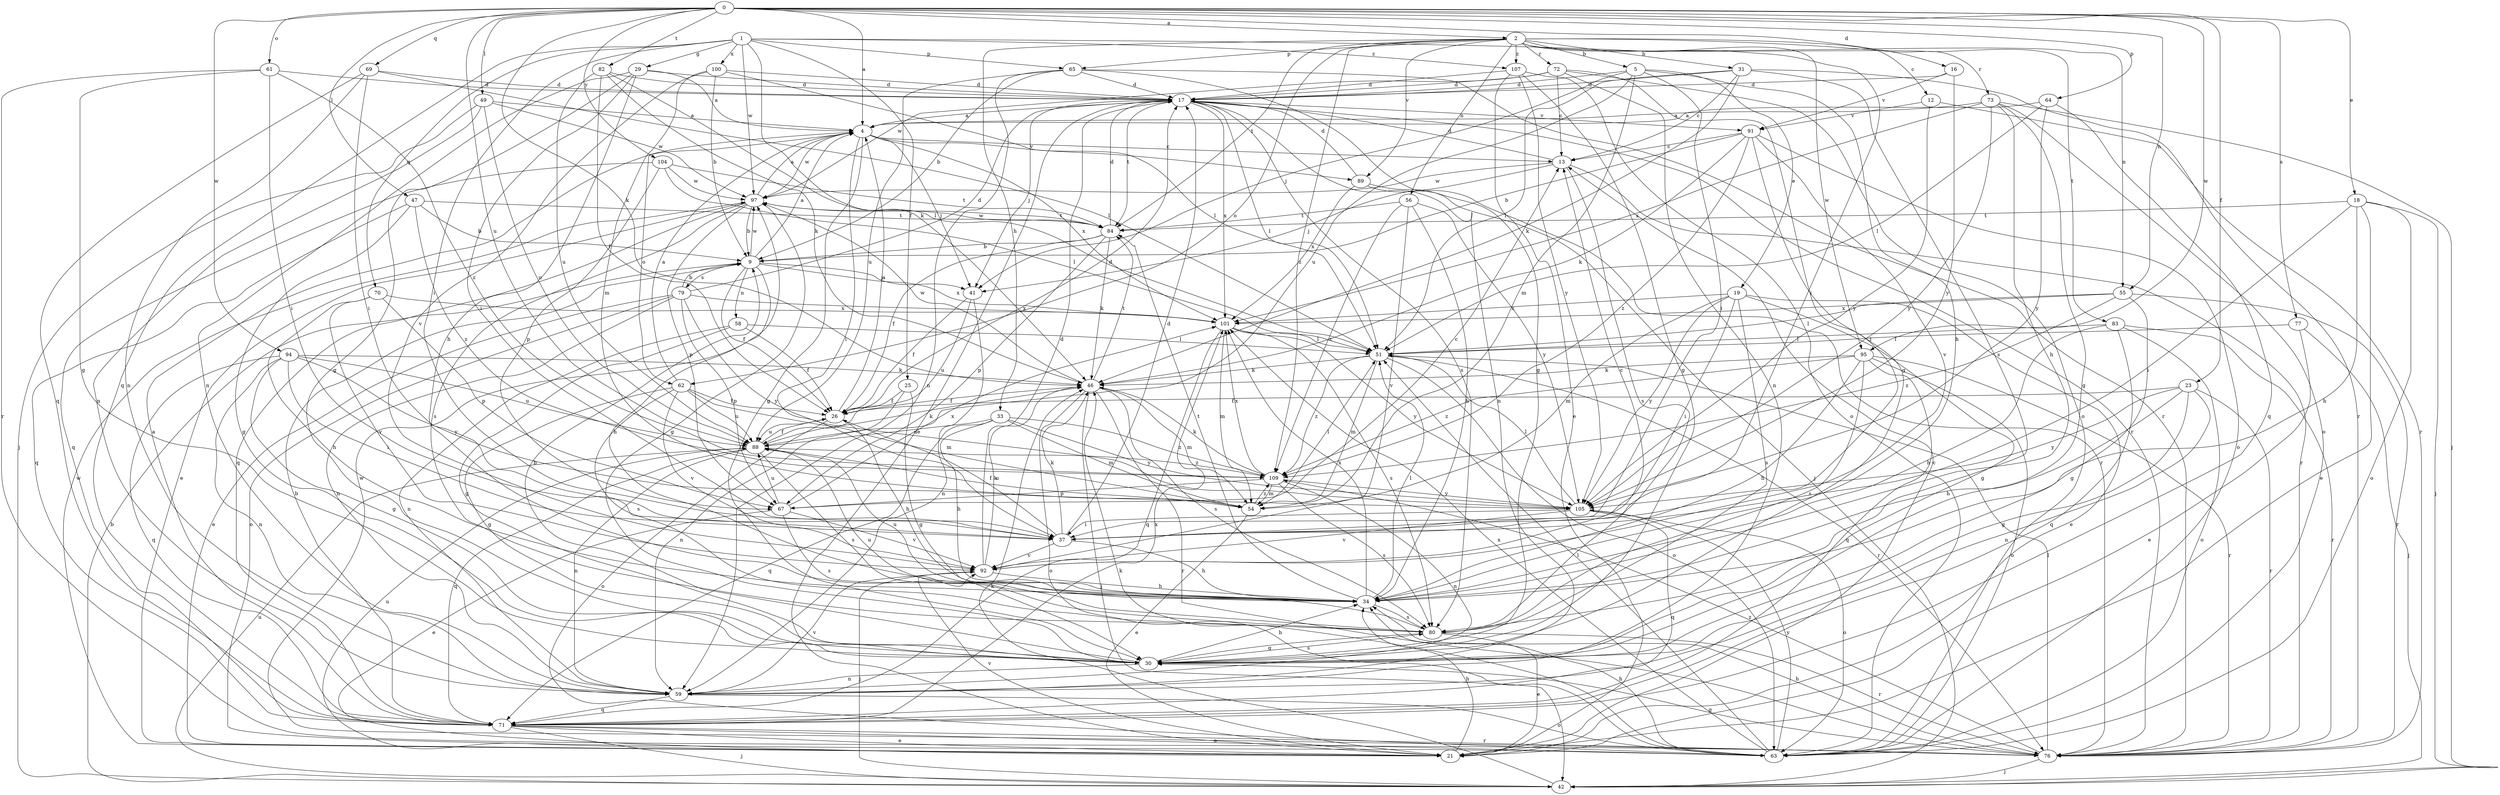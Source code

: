 strict digraph  {
0;
1;
2;
4;
5;
9;
12;
13;
16;
17;
18;
19;
21;
23;
25;
26;
29;
30;
31;
33;
34;
37;
41;
42;
46;
47;
49;
51;
54;
55;
56;
58;
59;
61;
62;
63;
64;
65;
67;
69;
70;
71;
72;
73;
76;
77;
79;
80;
82;
83;
84;
88;
89;
91;
92;
94;
95;
97;
100;
101;
104;
105;
107;
109;
0 -> 2  [label=a];
0 -> 4  [label=a];
0 -> 16  [label=d];
0 -> 18  [label=e];
0 -> 23  [label=f];
0 -> 46  [label=k];
0 -> 47  [label=l];
0 -> 49  [label=l];
0 -> 55  [label=n];
0 -> 61  [label=o];
0 -> 64  [label=p];
0 -> 69  [label=q];
0 -> 77  [label=s];
0 -> 82  [label=t];
0 -> 88  [label=u];
0 -> 94  [label=w];
0 -> 95  [label=w];
0 -> 104  [label=y];
1 -> 25  [label=f];
1 -> 29  [label=g];
1 -> 37  [label=i];
1 -> 46  [label=k];
1 -> 65  [label=p];
1 -> 70  [label=q];
1 -> 71  [label=q];
1 -> 95  [label=w];
1 -> 97  [label=w];
1 -> 100  [label=x];
1 -> 107  [label=z];
2 -> 5  [label=b];
2 -> 12  [label=c];
2 -> 31  [label=h];
2 -> 33  [label=h];
2 -> 37  [label=i];
2 -> 55  [label=n];
2 -> 56  [label=n];
2 -> 62  [label=o];
2 -> 65  [label=p];
2 -> 72  [label=r];
2 -> 73  [label=r];
2 -> 83  [label=t];
2 -> 84  [label=t];
2 -> 89  [label=v];
2 -> 107  [label=z];
2 -> 109  [label=z];
4 -> 13  [label=c];
4 -> 30  [label=g];
4 -> 37  [label=i];
4 -> 41  [label=j];
4 -> 62  [label=o];
4 -> 89  [label=v];
4 -> 97  [label=w];
4 -> 101  [label=x];
5 -> 17  [label=d];
5 -> 19  [label=e];
5 -> 34  [label=h];
5 -> 37  [label=i];
5 -> 41  [label=j];
5 -> 54  [label=m];
5 -> 88  [label=u];
9 -> 4  [label=a];
9 -> 26  [label=f];
9 -> 34  [label=h];
9 -> 41  [label=j];
9 -> 58  [label=n];
9 -> 79  [label=s];
9 -> 97  [label=w];
9 -> 101  [label=x];
12 -> 76  [label=r];
12 -> 91  [label=v];
12 -> 105  [label=y];
13 -> 17  [label=d];
13 -> 41  [label=j];
13 -> 76  [label=r];
13 -> 80  [label=s];
13 -> 97  [label=w];
16 -> 17  [label=d];
16 -> 91  [label=v];
16 -> 105  [label=y];
17 -> 4  [label=a];
17 -> 21  [label=e];
17 -> 41  [label=j];
17 -> 51  [label=l];
17 -> 59  [label=n];
17 -> 76  [label=r];
17 -> 80  [label=s];
17 -> 84  [label=t];
17 -> 91  [label=v];
17 -> 101  [label=x];
18 -> 21  [label=e];
18 -> 34  [label=h];
18 -> 37  [label=i];
18 -> 42  [label=j];
18 -> 63  [label=o];
18 -> 84  [label=t];
19 -> 21  [label=e];
19 -> 30  [label=g];
19 -> 37  [label=i];
19 -> 54  [label=m];
19 -> 80  [label=s];
19 -> 101  [label=x];
19 -> 105  [label=y];
21 -> 13  [label=c];
21 -> 34  [label=h];
21 -> 88  [label=u];
21 -> 92  [label=v];
21 -> 97  [label=w];
23 -> 26  [label=f];
23 -> 30  [label=g];
23 -> 34  [label=h];
23 -> 59  [label=n];
23 -> 76  [label=r];
23 -> 105  [label=y];
25 -> 26  [label=f];
25 -> 30  [label=g];
25 -> 59  [label=n];
26 -> 4  [label=a];
26 -> 17  [label=d];
26 -> 34  [label=h];
26 -> 63  [label=o];
26 -> 88  [label=u];
29 -> 4  [label=a];
29 -> 17  [label=d];
29 -> 30  [label=g];
29 -> 34  [label=h];
29 -> 37  [label=i];
29 -> 59  [label=n];
30 -> 9  [label=b];
30 -> 34  [label=h];
30 -> 59  [label=n];
30 -> 80  [label=s];
31 -> 13  [label=c];
31 -> 17  [label=d];
31 -> 46  [label=k];
31 -> 51  [label=l];
31 -> 76  [label=r];
31 -> 80  [label=s];
33 -> 34  [label=h];
33 -> 54  [label=m];
33 -> 71  [label=q];
33 -> 88  [label=u];
33 -> 105  [label=y];
33 -> 109  [label=z];
34 -> 51  [label=l];
34 -> 80  [label=s];
34 -> 84  [label=t];
34 -> 88  [label=u];
34 -> 101  [label=x];
37 -> 17  [label=d];
37 -> 26  [label=f];
37 -> 34  [label=h];
37 -> 46  [label=k];
37 -> 92  [label=v];
41 -> 26  [label=f];
41 -> 59  [label=n];
41 -> 88  [label=u];
42 -> 9  [label=b];
42 -> 46  [label=k];
42 -> 88  [label=u];
46 -> 26  [label=f];
46 -> 42  [label=j];
46 -> 54  [label=m];
46 -> 63  [label=o];
46 -> 76  [label=r];
46 -> 80  [label=s];
46 -> 84  [label=t];
46 -> 97  [label=w];
47 -> 9  [label=b];
47 -> 30  [label=g];
47 -> 71  [label=q];
47 -> 84  [label=t];
47 -> 109  [label=z];
49 -> 4  [label=a];
49 -> 42  [label=j];
49 -> 59  [label=n];
49 -> 88  [label=u];
49 -> 97  [label=w];
51 -> 46  [label=k];
51 -> 54  [label=m];
51 -> 63  [label=o];
51 -> 76  [label=r];
51 -> 109  [label=z];
54 -> 21  [label=e];
54 -> 51  [label=l];
54 -> 88  [label=u];
54 -> 109  [label=z];
55 -> 30  [label=g];
55 -> 51  [label=l];
55 -> 76  [label=r];
55 -> 101  [label=x];
55 -> 109  [label=z];
56 -> 34  [label=h];
56 -> 84  [label=t];
56 -> 92  [label=v];
56 -> 105  [label=y];
56 -> 109  [label=z];
58 -> 26  [label=f];
58 -> 30  [label=g];
58 -> 51  [label=l];
58 -> 59  [label=n];
59 -> 63  [label=o];
59 -> 71  [label=q];
59 -> 92  [label=v];
61 -> 17  [label=d];
61 -> 30  [label=g];
61 -> 37  [label=i];
61 -> 76  [label=r];
61 -> 109  [label=z];
62 -> 4  [label=a];
62 -> 26  [label=f];
62 -> 30  [label=g];
62 -> 54  [label=m];
62 -> 80  [label=s];
62 -> 88  [label=u];
62 -> 92  [label=v];
63 -> 34  [label=h];
63 -> 46  [label=k];
63 -> 51  [label=l];
63 -> 101  [label=x];
63 -> 105  [label=y];
64 -> 4  [label=a];
64 -> 51  [label=l];
64 -> 71  [label=q];
64 -> 105  [label=y];
65 -> 9  [label=b];
65 -> 17  [label=d];
65 -> 30  [label=g];
65 -> 59  [label=n];
65 -> 76  [label=r];
65 -> 88  [label=u];
67 -> 13  [label=c];
67 -> 21  [label=e];
67 -> 80  [label=s];
67 -> 88  [label=u];
67 -> 92  [label=v];
67 -> 101  [label=x];
69 -> 17  [label=d];
69 -> 37  [label=i];
69 -> 51  [label=l];
69 -> 59  [label=n];
69 -> 71  [label=q];
70 -> 34  [label=h];
70 -> 67  [label=p];
70 -> 92  [label=v];
70 -> 101  [label=x];
71 -> 4  [label=a];
71 -> 9  [label=b];
71 -> 21  [label=e];
71 -> 42  [label=j];
71 -> 63  [label=o];
71 -> 76  [label=r];
71 -> 101  [label=x];
72 -> 13  [label=c];
72 -> 17  [label=d];
72 -> 30  [label=g];
72 -> 59  [label=n];
72 -> 63  [label=o];
72 -> 97  [label=w];
73 -> 4  [label=a];
73 -> 30  [label=g];
73 -> 34  [label=h];
73 -> 42  [label=j];
73 -> 63  [label=o];
73 -> 101  [label=x];
73 -> 105  [label=y];
76 -> 30  [label=g];
76 -> 34  [label=h];
76 -> 42  [label=j];
76 -> 51  [label=l];
76 -> 97  [label=w];
76 -> 109  [label=z];
77 -> 21  [label=e];
77 -> 42  [label=j];
77 -> 51  [label=l];
79 -> 9  [label=b];
79 -> 17  [label=d];
79 -> 21  [label=e];
79 -> 59  [label=n];
79 -> 63  [label=o];
79 -> 67  [label=p];
79 -> 101  [label=x];
79 -> 105  [label=y];
80 -> 21  [label=e];
80 -> 30  [label=g];
80 -> 76  [label=r];
80 -> 88  [label=u];
82 -> 17  [label=d];
82 -> 26  [label=f];
82 -> 46  [label=k];
82 -> 51  [label=l];
82 -> 88  [label=u];
83 -> 34  [label=h];
83 -> 51  [label=l];
83 -> 63  [label=o];
83 -> 71  [label=q];
83 -> 76  [label=r];
84 -> 9  [label=b];
84 -> 17  [label=d];
84 -> 26  [label=f];
84 -> 46  [label=k];
84 -> 67  [label=p];
84 -> 97  [label=w];
88 -> 26  [label=f];
88 -> 46  [label=k];
88 -> 59  [label=n];
88 -> 71  [label=q];
88 -> 80  [label=s];
88 -> 109  [label=z];
89 -> 17  [label=d];
89 -> 42  [label=j];
89 -> 76  [label=r];
89 -> 101  [label=x];
91 -> 9  [label=b];
91 -> 13  [label=c];
91 -> 37  [label=i];
91 -> 46  [label=k];
91 -> 63  [label=o];
91 -> 92  [label=v];
91 -> 109  [label=z];
92 -> 13  [label=c];
92 -> 17  [label=d];
92 -> 34  [label=h];
92 -> 42  [label=j];
92 -> 46  [label=k];
94 -> 30  [label=g];
94 -> 37  [label=i];
94 -> 46  [label=k];
94 -> 59  [label=n];
94 -> 71  [label=q];
94 -> 88  [label=u];
94 -> 105  [label=y];
95 -> 34  [label=h];
95 -> 46  [label=k];
95 -> 63  [label=o];
95 -> 71  [label=q];
95 -> 76  [label=r];
95 -> 80  [label=s];
95 -> 109  [label=z];
97 -> 4  [label=a];
97 -> 9  [label=b];
97 -> 21  [label=e];
97 -> 30  [label=g];
97 -> 67  [label=p];
97 -> 71  [label=q];
97 -> 80  [label=s];
97 -> 84  [label=t];
100 -> 9  [label=b];
100 -> 17  [label=d];
100 -> 51  [label=l];
100 -> 54  [label=m];
100 -> 92  [label=v];
101 -> 51  [label=l];
101 -> 54  [label=m];
101 -> 71  [label=q];
101 -> 80  [label=s];
101 -> 105  [label=y];
104 -> 51  [label=l];
104 -> 67  [label=p];
104 -> 71  [label=q];
104 -> 84  [label=t];
104 -> 97  [label=w];
105 -> 37  [label=i];
105 -> 51  [label=l];
105 -> 63  [label=o];
105 -> 71  [label=q];
105 -> 92  [label=v];
107 -> 17  [label=d];
107 -> 21  [label=e];
107 -> 30  [label=g];
107 -> 63  [label=o];
107 -> 105  [label=y];
109 -> 46  [label=k];
109 -> 54  [label=m];
109 -> 59  [label=n];
109 -> 67  [label=p];
109 -> 80  [label=s];
109 -> 101  [label=x];
109 -> 105  [label=y];
}
